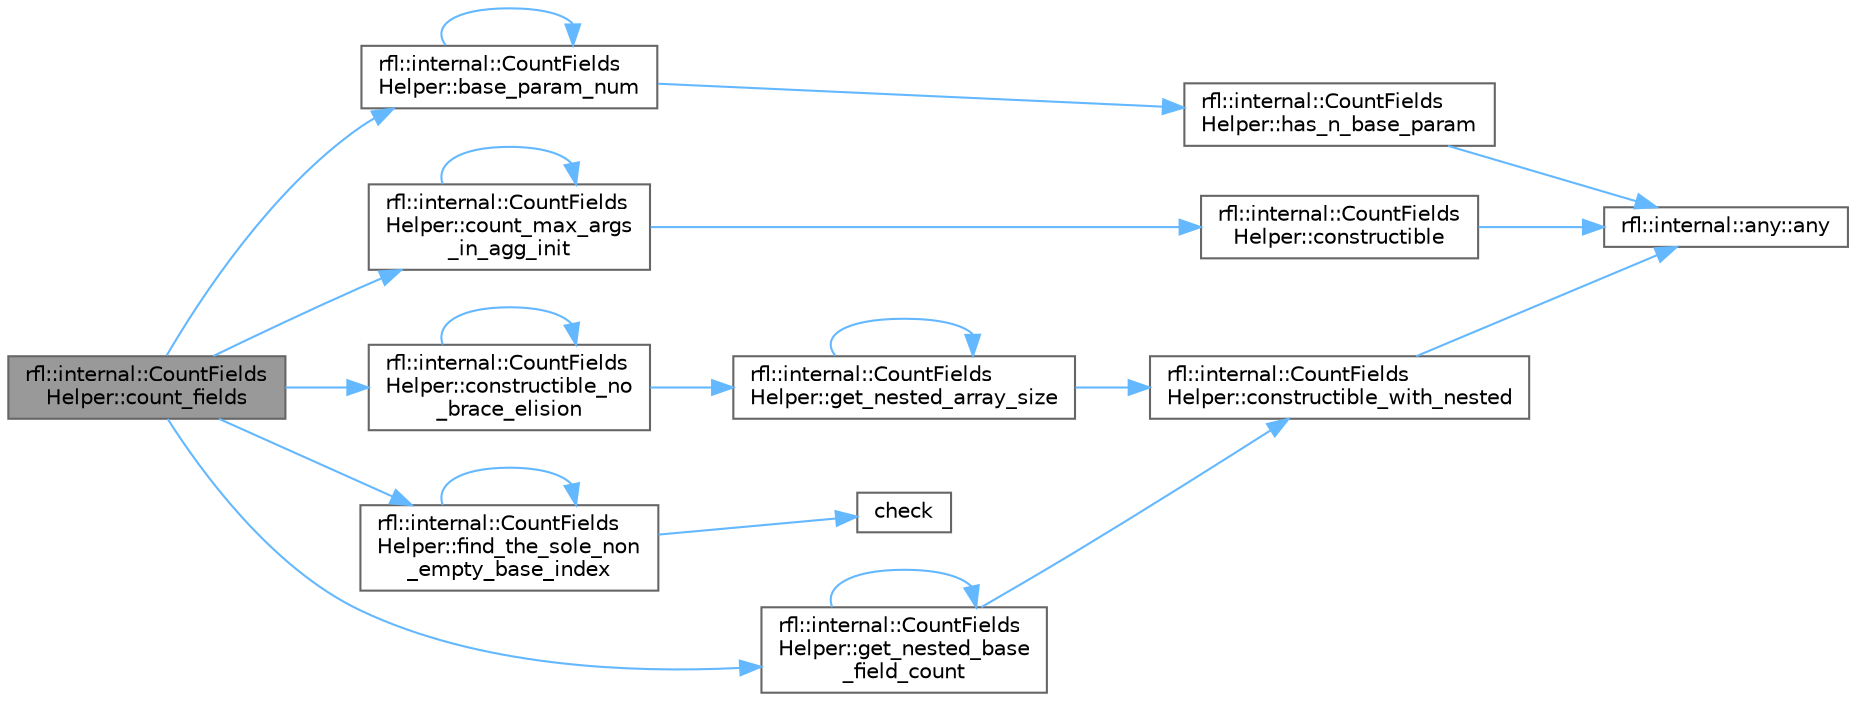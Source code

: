 digraph "rfl::internal::CountFieldsHelper::count_fields"
{
 // LATEX_PDF_SIZE
  bgcolor="transparent";
  edge [fontname=Helvetica,fontsize=10,labelfontname=Helvetica,labelfontsize=10];
  node [fontname=Helvetica,fontsize=10,shape=box,height=0.2,width=0.4];
  rankdir="LR";
  Node1 [id="Node000001",label="rfl::internal::CountFields\lHelper::count_fields",height=0.2,width=0.4,color="gray40", fillcolor="grey60", style="filled", fontcolor="black",tooltip=" "];
  Node1 -> Node2 [id="edge1_Node000001_Node000002",color="steelblue1",style="solid",tooltip=" "];
  Node2 [id="Node000002",label="rfl::internal::CountFields\lHelper::base_param_num",height=0.2,width=0.4,color="grey40", fillcolor="white", style="filled",URL="$structrfl_1_1internal_1_1_count_fields_helper.html#af512a25148dc05a02cbfd1e6ffb10a49",tooltip=" "];
  Node2 -> Node2 [id="edge2_Node000002_Node000002",color="steelblue1",style="solid",tooltip=" "];
  Node2 -> Node3 [id="edge3_Node000002_Node000003",color="steelblue1",style="solid",tooltip=" "];
  Node3 [id="Node000003",label="rfl::internal::CountFields\lHelper::has_n_base_param",height=0.2,width=0.4,color="grey40", fillcolor="white", style="filled",URL="$structrfl_1_1internal_1_1_count_fields_helper.html#ae34cb6d9e0188c8b84117705eca38ac0",tooltip=" "];
  Node3 -> Node4 [id="edge4_Node000003_Node000004",color="steelblue1",style="solid",tooltip=" "];
  Node4 [id="Node000004",label="rfl::internal::any::any",height=0.2,width=0.4,color="grey40", fillcolor="white", style="filled",URL="$structrfl_1_1internal_1_1any.html#af764ef169b4dc8f6943b44e7e26d15c4",tooltip=" "];
  Node1 -> Node5 [id="edge5_Node000001_Node000005",color="steelblue1",style="solid",tooltip=" "];
  Node5 [id="Node000005",label="rfl::internal::CountFields\lHelper::constructible_no\l_brace_elision",height=0.2,width=0.4,color="grey40", fillcolor="white", style="filled",URL="$structrfl_1_1internal_1_1_count_fields_helper.html#ab2cb41e40d444f3d26785cb6beab9ecd",tooltip=" "];
  Node5 -> Node5 [id="edge6_Node000005_Node000005",color="steelblue1",style="solid",tooltip=" "];
  Node5 -> Node6 [id="edge7_Node000005_Node000006",color="steelblue1",style="solid",tooltip=" "];
  Node6 [id="Node000006",label="rfl::internal::CountFields\lHelper::get_nested_array_size",height=0.2,width=0.4,color="grey40", fillcolor="white", style="filled",URL="$structrfl_1_1internal_1_1_count_fields_helper.html#a91334ad57919b1d1a9f8bb7beff22a25",tooltip=" "];
  Node6 -> Node7 [id="edge8_Node000006_Node000007",color="steelblue1",style="solid",tooltip=" "];
  Node7 [id="Node000007",label="rfl::internal::CountFields\lHelper::constructible_with_nested",height=0.2,width=0.4,color="grey40", fillcolor="white", style="filled",URL="$structrfl_1_1internal_1_1_count_fields_helper.html#a198d0044af7afd1e1bd881bee89f3309",tooltip=" "];
  Node7 -> Node4 [id="edge9_Node000007_Node000004",color="steelblue1",style="solid",tooltip=" "];
  Node6 -> Node6 [id="edge10_Node000006_Node000006",color="steelblue1",style="solid",tooltip=" "];
  Node1 -> Node8 [id="edge11_Node000001_Node000008",color="steelblue1",style="solid",tooltip=" "];
  Node8 [id="Node000008",label="rfl::internal::CountFields\lHelper::count_max_args\l_in_agg_init",height=0.2,width=0.4,color="grey40", fillcolor="white", style="filled",URL="$structrfl_1_1internal_1_1_count_fields_helper.html#abac0923c69b6dedb9e02447b734757be",tooltip=" "];
  Node8 -> Node9 [id="edge12_Node000008_Node000009",color="steelblue1",style="solid",tooltip=" "];
  Node9 [id="Node000009",label="rfl::internal::CountFields\lHelper::constructible",height=0.2,width=0.4,color="grey40", fillcolor="white", style="filled",URL="$structrfl_1_1internal_1_1_count_fields_helper.html#a8d4af3f63f9ff0253fa6b01d377f8809",tooltip=" "];
  Node9 -> Node4 [id="edge13_Node000009_Node000004",color="steelblue1",style="solid",tooltip=" "];
  Node8 -> Node8 [id="edge14_Node000008_Node000008",color="steelblue1",style="solid",tooltip=" "];
  Node1 -> Node10 [id="edge15_Node000001_Node000010",color="steelblue1",style="solid",tooltip=" "];
  Node10 [id="Node000010",label="rfl::internal::CountFields\lHelper::find_the_sole_non\l_empty_base_index",height=0.2,width=0.4,color="grey40", fillcolor="white", style="filled",URL="$structrfl_1_1internal_1_1_count_fields_helper.html#a277b87e58d5998ab241c8e089a1d593c",tooltip=" "];
  Node10 -> Node11 [id="edge16_Node000010_Node000011",color="steelblue1",style="solid",tooltip=" "];
  Node11 [id="Node000011",label="check",height=0.2,width=0.4,color="grey40", fillcolor="white", style="filled",URL="$fastmath_8cpp.html#a1a1a6699085ce0fcd8a4602ac7404e72",tooltip=" "];
  Node10 -> Node10 [id="edge17_Node000010_Node000010",color="steelblue1",style="solid",tooltip=" "];
  Node1 -> Node12 [id="edge18_Node000001_Node000012",color="steelblue1",style="solid",tooltip=" "];
  Node12 [id="Node000012",label="rfl::internal::CountFields\lHelper::get_nested_base\l_field_count",height=0.2,width=0.4,color="grey40", fillcolor="white", style="filled",URL="$structrfl_1_1internal_1_1_count_fields_helper.html#a3204d668c621f9985fc9f95dbd528687",tooltip=" "];
  Node12 -> Node7 [id="edge19_Node000012_Node000007",color="steelblue1",style="solid",tooltip=" "];
  Node12 -> Node12 [id="edge20_Node000012_Node000012",color="steelblue1",style="solid",tooltip=" "];
}
